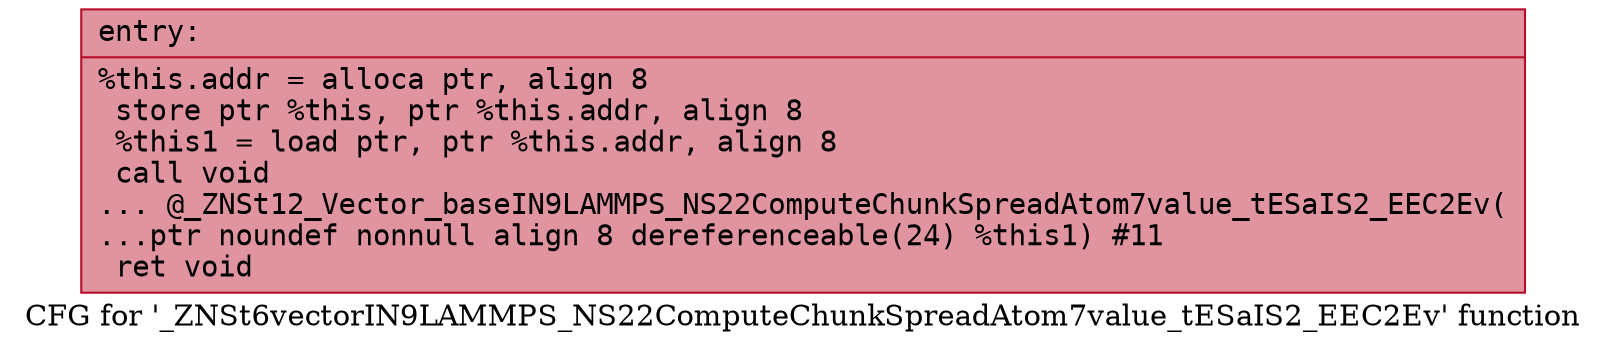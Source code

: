 digraph "CFG for '_ZNSt6vectorIN9LAMMPS_NS22ComputeChunkSpreadAtom7value_tESaIS2_EEC2Ev' function" {
	label="CFG for '_ZNSt6vectorIN9LAMMPS_NS22ComputeChunkSpreadAtom7value_tESaIS2_EEC2Ev' function";

	Node0x55a89640b870 [shape=record,color="#b70d28ff", style=filled, fillcolor="#b70d2870" fontname="Courier",label="{entry:\l|  %this.addr = alloca ptr, align 8\l  store ptr %this, ptr %this.addr, align 8\l  %this1 = load ptr, ptr %this.addr, align 8\l  call void\l... @_ZNSt12_Vector_baseIN9LAMMPS_NS22ComputeChunkSpreadAtom7value_tESaIS2_EEC2Ev(\l...ptr noundef nonnull align 8 dereferenceable(24) %this1) #11\l  ret void\l}"];
}
